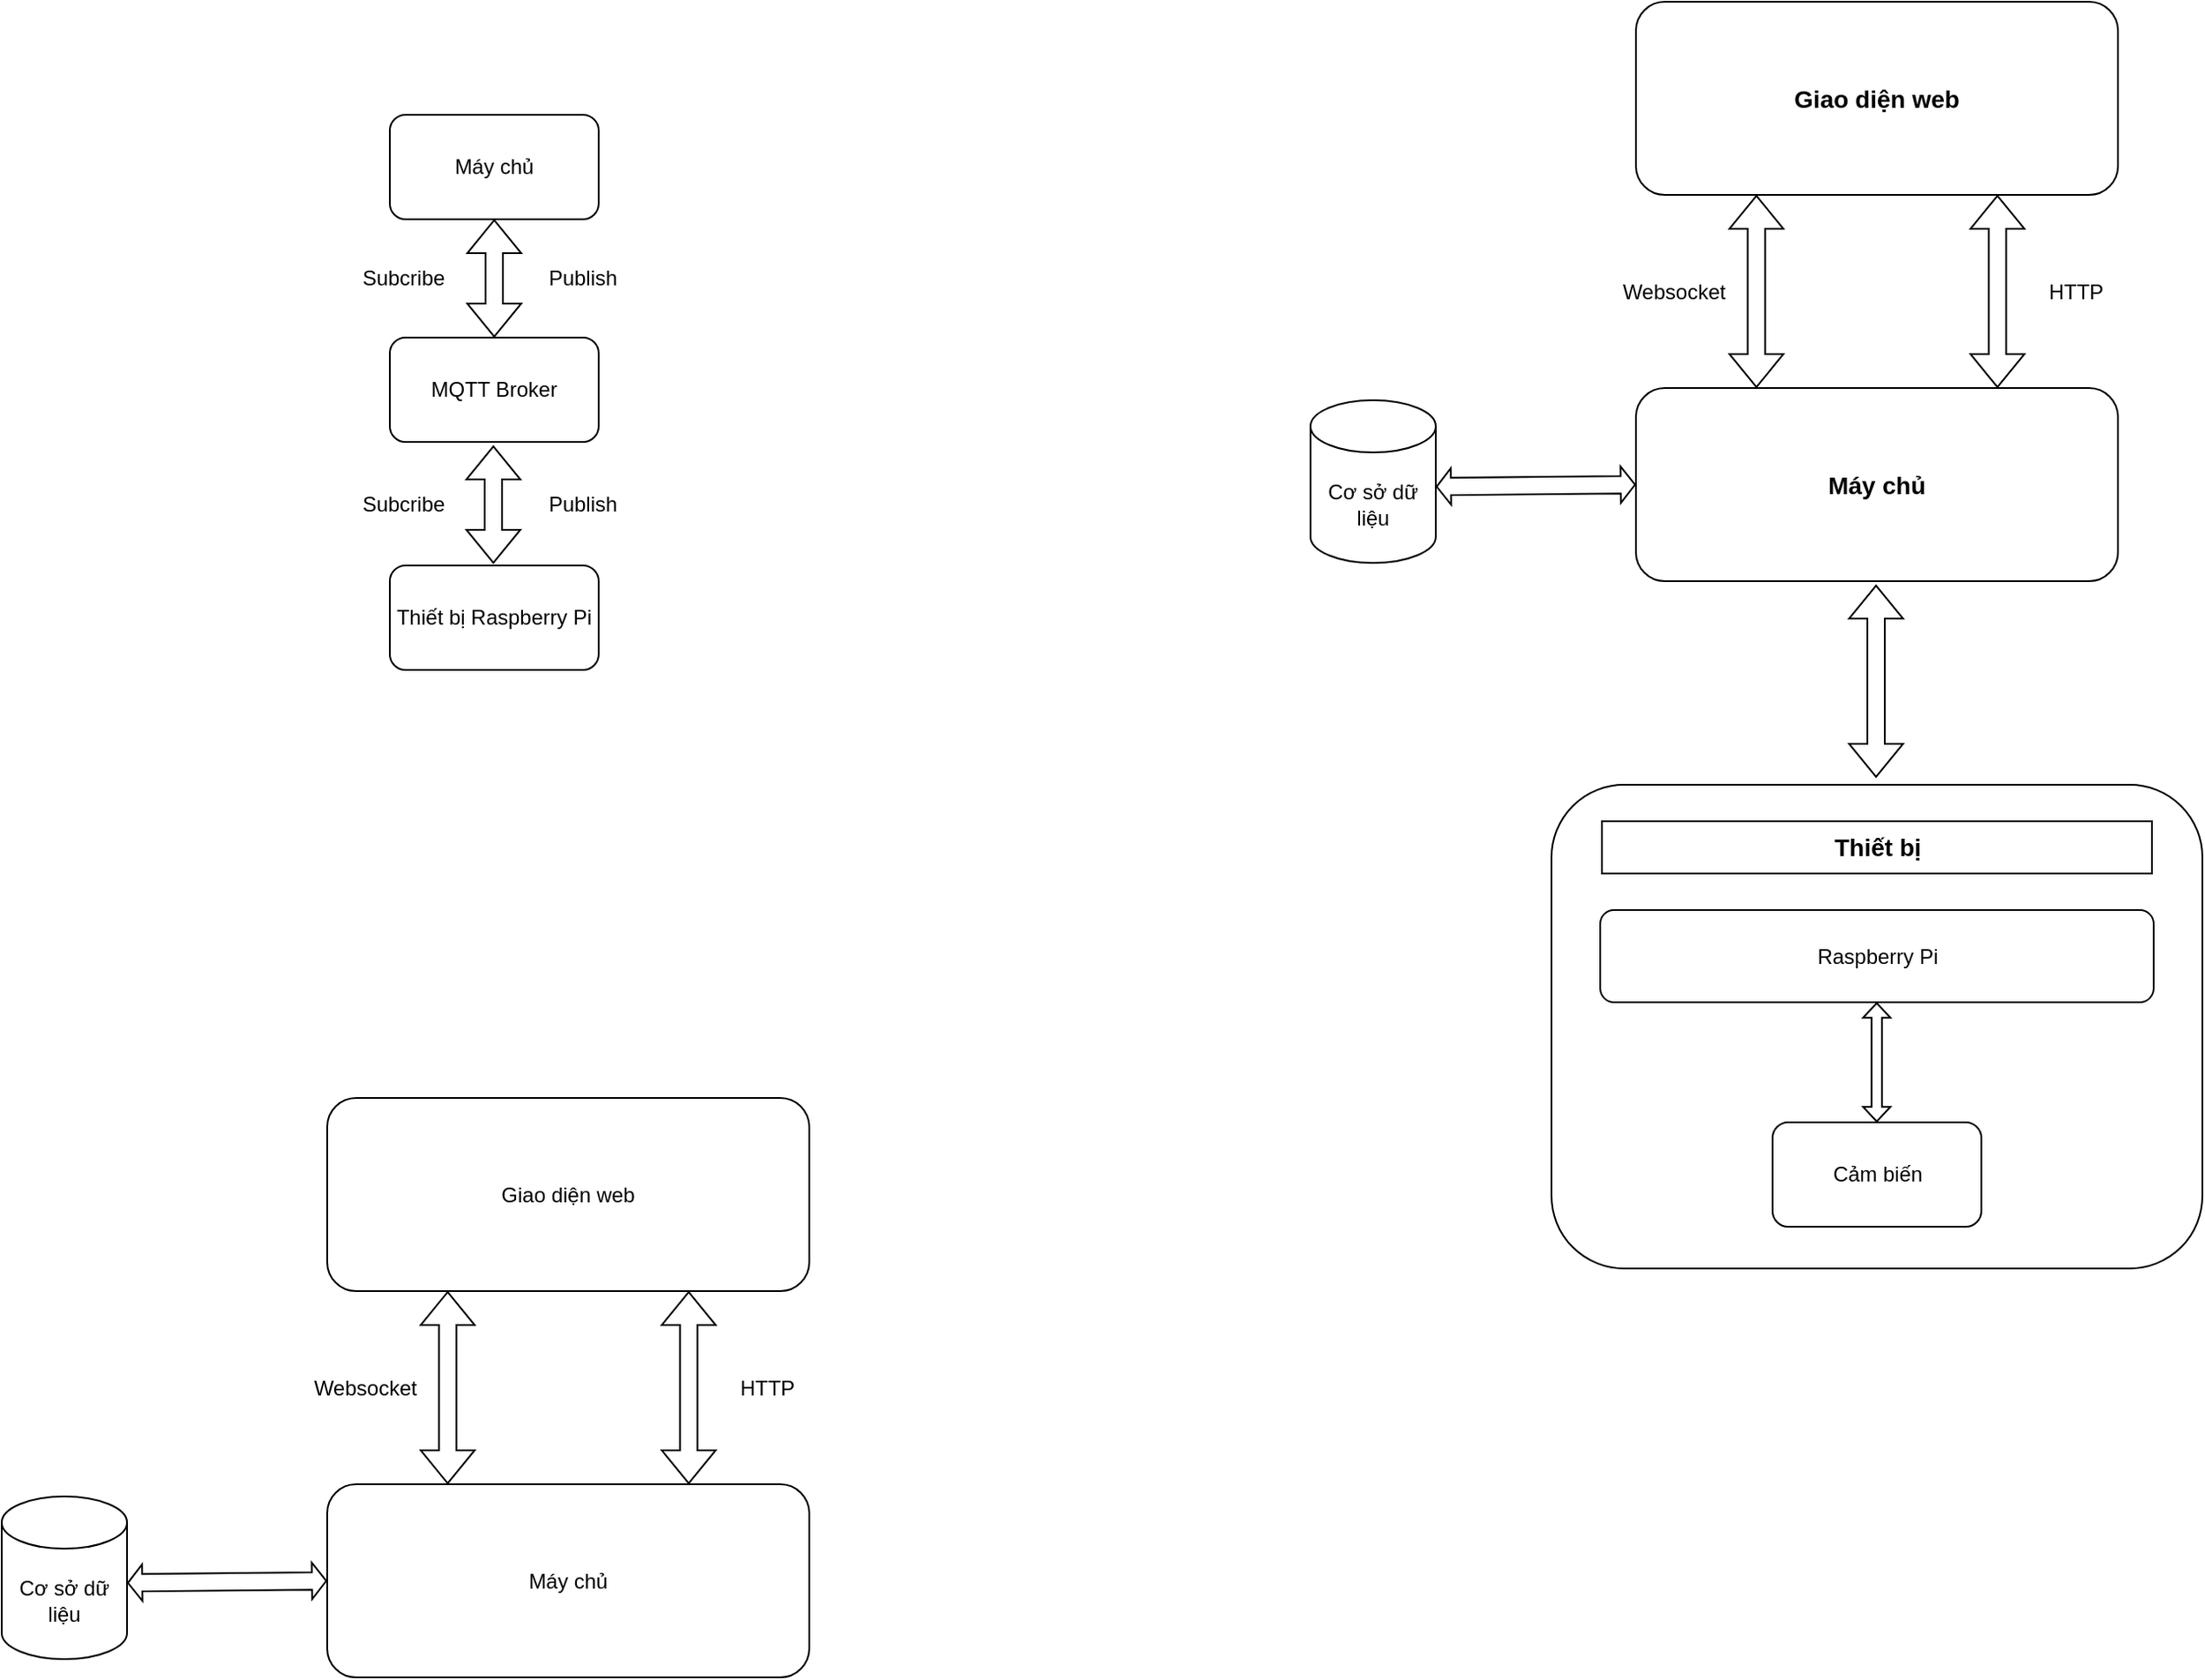 <mxfile version="25.0.3">
  <diagram name="Page-1" id="74b105a0-9070-1c63-61bc-23e55f88626e">
    <mxGraphModel dx="1949" dy="1133" grid="0" gridSize="10" guides="1" tooltips="1" connect="1" arrows="1" fold="1" page="1" pageScale="1.5" pageWidth="1169" pageHeight="826" background="none" math="0" shadow="0">
      <root>
        <mxCell id="0" style=";html=1;" />
        <mxCell id="1" style=";html=1;" parent="0" />
        <mxCell id="LVZCf0hYnNkqwHZgKI_H-1" value="Máy chủ" style="rounded=1;whiteSpace=wrap;html=1;fillColor=default;" vertex="1" parent="1">
          <mxGeometry x="240" y="151" width="120" height="60" as="geometry" />
        </mxCell>
        <mxCell id="LVZCf0hYnNkqwHZgKI_H-2" value="MQTT Broker" style="rounded=1;whiteSpace=wrap;html=1;fillColor=default;" vertex="1" parent="1">
          <mxGeometry x="240" y="279" width="120" height="60" as="geometry" />
        </mxCell>
        <mxCell id="LVZCf0hYnNkqwHZgKI_H-3" value="Thiết bị Raspberry Pi" style="rounded=1;whiteSpace=wrap;html=1;fillColor=default;" vertex="1" parent="1">
          <mxGeometry x="240" y="410" width="120" height="60" as="geometry" />
        </mxCell>
        <mxCell id="LVZCf0hYnNkqwHZgKI_H-4" value="" style="shape=flexArrow;endArrow=classic;startArrow=classic;html=1;rounded=0;entryX=0.5;entryY=1;entryDx=0;entryDy=0;" edge="1" parent="1" source="LVZCf0hYnNkqwHZgKI_H-2" target="LVZCf0hYnNkqwHZgKI_H-1">
          <mxGeometry width="100" height="100" relative="1" as="geometry">
            <mxPoint x="343" y="539" as="sourcePoint" />
            <mxPoint x="443" y="439" as="targetPoint" />
          </mxGeometry>
        </mxCell>
        <mxCell id="LVZCf0hYnNkqwHZgKI_H-5" value="" style="shape=flexArrow;endArrow=classic;startArrow=classic;html=1;rounded=0;entryX=0.5;entryY=1;entryDx=0;entryDy=0;" edge="1" parent="1">
          <mxGeometry width="100" height="100" relative="1" as="geometry">
            <mxPoint x="299.5" y="409" as="sourcePoint" />
            <mxPoint x="299.5" y="341" as="targetPoint" />
          </mxGeometry>
        </mxCell>
        <mxCell id="LVZCf0hYnNkqwHZgKI_H-7" value="Publish" style="text;html=1;align=center;verticalAlign=middle;whiteSpace=wrap;rounded=0;" vertex="1" parent="1">
          <mxGeometry x="321" y="360" width="60" height="30" as="geometry" />
        </mxCell>
        <mxCell id="LVZCf0hYnNkqwHZgKI_H-8" value="Publish" style="text;html=1;align=center;verticalAlign=middle;whiteSpace=wrap;rounded=0;" vertex="1" parent="1">
          <mxGeometry x="321" y="230" width="60" height="30" as="geometry" />
        </mxCell>
        <mxCell id="LVZCf0hYnNkqwHZgKI_H-9" value="Subcribe" style="text;html=1;align=center;verticalAlign=middle;whiteSpace=wrap;rounded=0;" vertex="1" parent="1">
          <mxGeometry x="218" y="230" width="60" height="30" as="geometry" />
        </mxCell>
        <mxCell id="LVZCf0hYnNkqwHZgKI_H-10" value="Subcribe" style="text;html=1;align=center;verticalAlign=middle;whiteSpace=wrap;rounded=0;" vertex="1" parent="1">
          <mxGeometry x="218" y="360" width="60" height="30" as="geometry" />
        </mxCell>
        <mxCell id="LVZCf0hYnNkqwHZgKI_H-11" value="Giao diện web" style="rounded=1;whiteSpace=wrap;html=1;" vertex="1" parent="1">
          <mxGeometry x="204" y="716" width="277" height="111" as="geometry" />
        </mxCell>
        <mxCell id="LVZCf0hYnNkqwHZgKI_H-12" value="Máy chủ" style="rounded=1;whiteSpace=wrap;html=1;" vertex="1" parent="1">
          <mxGeometry x="204" y="938" width="277" height="111" as="geometry" />
        </mxCell>
        <mxCell id="LVZCf0hYnNkqwHZgKI_H-13" value="" style="shape=flexArrow;endArrow=classic;startArrow=classic;html=1;rounded=0;entryX=0.25;entryY=1;entryDx=0;entryDy=0;exitX=0.25;exitY=0;exitDx=0;exitDy=0;" edge="1" parent="1" source="LVZCf0hYnNkqwHZgKI_H-12" target="LVZCf0hYnNkqwHZgKI_H-11">
          <mxGeometry width="100" height="100" relative="1" as="geometry">
            <mxPoint x="299" y="984" as="sourcePoint" />
            <mxPoint x="399" y="884" as="targetPoint" />
          </mxGeometry>
        </mxCell>
        <mxCell id="LVZCf0hYnNkqwHZgKI_H-14" value="" style="shape=flexArrow;endArrow=classic;startArrow=classic;html=1;rounded=0;exitX=0.75;exitY=0;exitDx=0;exitDy=0;entryX=0.75;entryY=1;entryDx=0;entryDy=0;" edge="1" parent="1" source="LVZCf0hYnNkqwHZgKI_H-12" target="LVZCf0hYnNkqwHZgKI_H-11">
          <mxGeometry width="100" height="100" relative="1" as="geometry">
            <mxPoint x="404" y="938" as="sourcePoint" />
            <mxPoint x="395" y="873" as="targetPoint" />
          </mxGeometry>
        </mxCell>
        <mxCell id="LVZCf0hYnNkqwHZgKI_H-15" value="HTTP" style="text;html=1;align=center;verticalAlign=middle;whiteSpace=wrap;rounded=0;" vertex="1" parent="1">
          <mxGeometry x="427" y="868" width="60" height="30" as="geometry" />
        </mxCell>
        <mxCell id="LVZCf0hYnNkqwHZgKI_H-16" value="Websocket" style="text;html=1;align=center;verticalAlign=middle;whiteSpace=wrap;rounded=0;" vertex="1" parent="1">
          <mxGeometry x="196" y="868" width="60" height="30" as="geometry" />
        </mxCell>
        <mxCell id="LVZCf0hYnNkqwHZgKI_H-17" value="&lt;div style=&quot;&quot;&gt;&lt;span style=&quot;background-color: initial;&quot;&gt;Cơ sở dữ liệu&lt;/span&gt;&lt;/div&gt;" style="shape=cylinder3;whiteSpace=wrap;html=1;boundedLbl=1;backgroundOutline=1;size=15;align=center;" vertex="1" parent="1">
          <mxGeometry x="17" y="945" width="72" height="93.5" as="geometry" />
        </mxCell>
        <mxCell id="LVZCf0hYnNkqwHZgKI_H-18" value="" style="shape=flexArrow;endArrow=classic;startArrow=classic;html=1;rounded=0;entryX=0;entryY=0.5;entryDx=0;entryDy=0;exitX=1;exitY=0.531;exitDx=0;exitDy=0;exitPerimeter=0;startWidth=10;startSize=2.41;endWidth=10;endSize=2.41;" edge="1" parent="1" source="LVZCf0hYnNkqwHZgKI_H-17" target="LVZCf0hYnNkqwHZgKI_H-12">
          <mxGeometry width="100" height="100" relative="1" as="geometry">
            <mxPoint x="90" y="1002" as="sourcePoint" />
            <mxPoint x="190" y="902" as="targetPoint" />
          </mxGeometry>
        </mxCell>
        <mxCell id="LVZCf0hYnNkqwHZgKI_H-19" value="&lt;font style=&quot;font-size: 14px;&quot;&gt;&lt;b&gt;Giao diện web&lt;/b&gt;&lt;/font&gt;" style="rounded=1;whiteSpace=wrap;html=1;" vertex="1" parent="1">
          <mxGeometry x="956" y="86" width="277" height="111" as="geometry" />
        </mxCell>
        <mxCell id="LVZCf0hYnNkqwHZgKI_H-20" value="&lt;b&gt;&lt;font style=&quot;font-size: 14px;&quot;&gt;Máy chủ&lt;/font&gt;&lt;/b&gt;" style="rounded=1;whiteSpace=wrap;html=1;" vertex="1" parent="1">
          <mxGeometry x="956" y="308" width="277" height="111" as="geometry" />
        </mxCell>
        <mxCell id="LVZCf0hYnNkqwHZgKI_H-21" value="" style="shape=flexArrow;endArrow=classic;startArrow=classic;html=1;rounded=0;entryX=0.25;entryY=1;entryDx=0;entryDy=0;exitX=0.25;exitY=0;exitDx=0;exitDy=0;" edge="1" parent="1" source="LVZCf0hYnNkqwHZgKI_H-20" target="LVZCf0hYnNkqwHZgKI_H-19">
          <mxGeometry width="100" height="100" relative="1" as="geometry">
            <mxPoint x="1051" y="354" as="sourcePoint" />
            <mxPoint x="1151" y="254" as="targetPoint" />
          </mxGeometry>
        </mxCell>
        <mxCell id="LVZCf0hYnNkqwHZgKI_H-22" value="" style="shape=flexArrow;endArrow=classic;startArrow=classic;html=1;rounded=0;exitX=0.75;exitY=0;exitDx=0;exitDy=0;entryX=0.75;entryY=1;entryDx=0;entryDy=0;" edge="1" parent="1" source="LVZCf0hYnNkqwHZgKI_H-20" target="LVZCf0hYnNkqwHZgKI_H-19">
          <mxGeometry width="100" height="100" relative="1" as="geometry">
            <mxPoint x="1156" y="308" as="sourcePoint" />
            <mxPoint x="1147" y="243" as="targetPoint" />
          </mxGeometry>
        </mxCell>
        <mxCell id="LVZCf0hYnNkqwHZgKI_H-23" value="HTTP" style="text;html=1;align=center;verticalAlign=middle;whiteSpace=wrap;rounded=0;" vertex="1" parent="1">
          <mxGeometry x="1179" y="238" width="60" height="30" as="geometry" />
        </mxCell>
        <mxCell id="LVZCf0hYnNkqwHZgKI_H-24" value="Websocket" style="text;html=1;align=center;verticalAlign=middle;whiteSpace=wrap;rounded=0;" vertex="1" parent="1">
          <mxGeometry x="948" y="238" width="60" height="30" as="geometry" />
        </mxCell>
        <mxCell id="LVZCf0hYnNkqwHZgKI_H-25" value="&lt;div style=&quot;&quot;&gt;&lt;span style=&quot;background-color: initial;&quot;&gt;Cơ sở dữ liệu&lt;/span&gt;&lt;/div&gt;" style="shape=cylinder3;whiteSpace=wrap;html=1;boundedLbl=1;backgroundOutline=1;size=15;align=center;" vertex="1" parent="1">
          <mxGeometry x="769" y="315" width="72" height="93.5" as="geometry" />
        </mxCell>
        <mxCell id="LVZCf0hYnNkqwHZgKI_H-26" value="" style="shape=flexArrow;endArrow=classic;startArrow=classic;html=1;rounded=0;entryX=0;entryY=0.5;entryDx=0;entryDy=0;exitX=1;exitY=0.531;exitDx=0;exitDy=0;exitPerimeter=0;startWidth=10;startSize=2.41;endWidth=10;endSize=2.41;" edge="1" parent="1" source="LVZCf0hYnNkqwHZgKI_H-25" target="LVZCf0hYnNkqwHZgKI_H-20">
          <mxGeometry width="100" height="100" relative="1" as="geometry">
            <mxPoint x="842" y="372" as="sourcePoint" />
            <mxPoint x="942" y="272" as="targetPoint" />
          </mxGeometry>
        </mxCell>
        <mxCell id="LVZCf0hYnNkqwHZgKI_H-27" value="" style="rounded=1;whiteSpace=wrap;html=1;" vertex="1" parent="1">
          <mxGeometry x="907.5" y="536" width="374" height="278" as="geometry" />
        </mxCell>
        <mxCell id="LVZCf0hYnNkqwHZgKI_H-28" value="" style="shape=flexArrow;endArrow=classic;startArrow=classic;html=1;rounded=0;entryX=0.25;entryY=1;entryDx=0;entryDy=0;exitX=0.25;exitY=0;exitDx=0;exitDy=0;" edge="1" parent="1">
          <mxGeometry width="100" height="100" relative="1" as="geometry">
            <mxPoint x="1094" y="532" as="sourcePoint" />
            <mxPoint x="1094" y="421" as="targetPoint" />
          </mxGeometry>
        </mxCell>
        <mxCell id="LVZCf0hYnNkqwHZgKI_H-29" value="&lt;b&gt;&lt;font style=&quot;font-size: 14px;&quot;&gt;Thiết bị&lt;/font&gt;&lt;/b&gt;" style="rounded=0;whiteSpace=wrap;html=1;" vertex="1" parent="1">
          <mxGeometry x="936.5" y="557" width="316" height="30" as="geometry" />
        </mxCell>
        <mxCell id="LVZCf0hYnNkqwHZgKI_H-30" value="Raspberry Pi" style="rounded=1;whiteSpace=wrap;html=1;" vertex="1" parent="1">
          <mxGeometry x="935.5" y="608" width="318" height="53" as="geometry" />
        </mxCell>
        <mxCell id="LVZCf0hYnNkqwHZgKI_H-32" value="" style="shape=flexArrow;endArrow=classic;startArrow=classic;html=1;rounded=0;entryX=0.5;entryY=0;entryDx=0;entryDy=0;exitX=0.5;exitY=1;exitDx=0;exitDy=0;endWidth=8.736;endSize=2.467;startWidth=8.736;startSize=2.467;width=5.977;" edge="1" parent="1">
          <mxGeometry width="100" height="100" relative="1" as="geometry">
            <mxPoint x="1094.39" y="661" as="sourcePoint" />
            <mxPoint x="1094.39" y="730" as="targetPoint" />
          </mxGeometry>
        </mxCell>
        <mxCell id="LVZCf0hYnNkqwHZgKI_H-33" value="Cảm biến" style="rounded=1;whiteSpace=wrap;html=1;" vertex="1" parent="1">
          <mxGeometry x="1034.5" y="730" width="120" height="60" as="geometry" />
        </mxCell>
      </root>
    </mxGraphModel>
  </diagram>
</mxfile>
